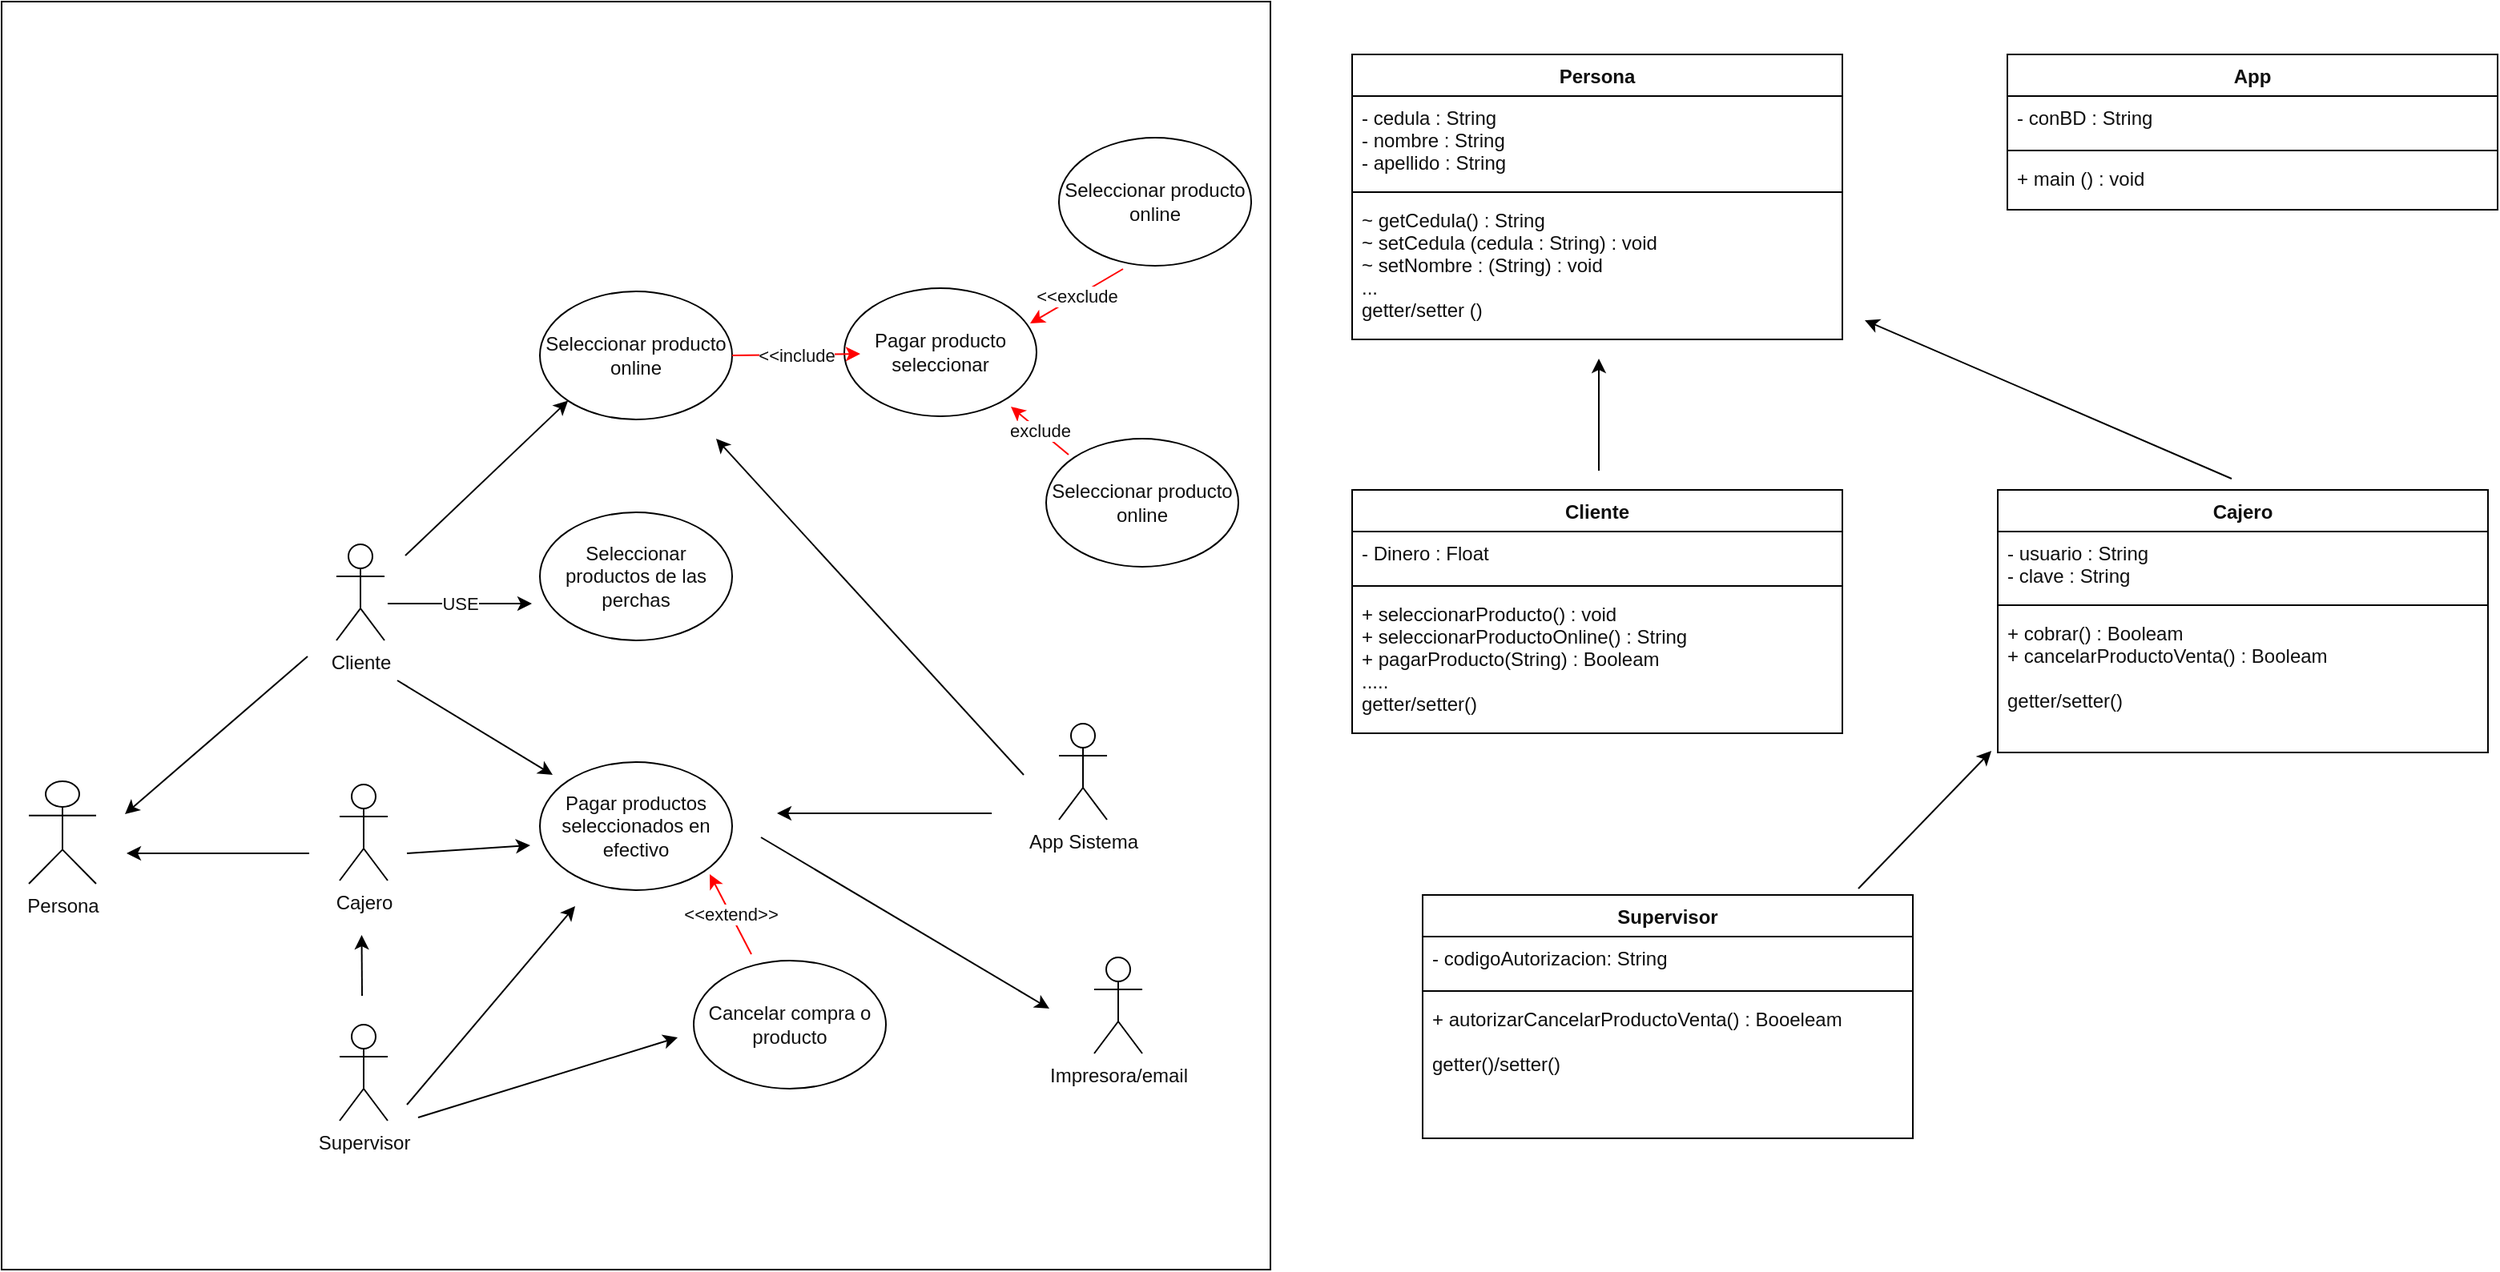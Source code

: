<mxfile>
    <diagram id="s9sfHroiZnZ5GVNHJ2E8" name="Página-1">
        <mxGraphModel dx="1931" dy="1609" grid="0" gridSize="10" guides="1" tooltips="1" connect="1" arrows="1" fold="1" page="1" pageScale="1" pageWidth="827" pageHeight="1169" background="#FFFFFF" math="0" shadow="0">
            <root>
                <mxCell id="0"/>
                <mxCell id="1" parent="0"/>
                <mxCell id="2" value="&lt;font color=&quot;#0f0f0f&quot;&gt;Persona&lt;/font&gt;" style="shape=umlActor;verticalLabelPosition=bottom;verticalAlign=top;html=1;outlineConnect=0;strokeColor=#030303;" parent="1" vertex="1">
                    <mxGeometry x="34" y="542" width="42" height="64" as="geometry"/>
                </mxCell>
                <mxCell id="5" value="Cliente" style="shape=umlActor;verticalLabelPosition=bottom;verticalAlign=top;html=1;outlineConnect=0;strokeColor=#030303;fontColor=#0F0F0F;" parent="1" vertex="1">
                    <mxGeometry x="226" y="394" width="30" height="60" as="geometry"/>
                </mxCell>
                <mxCell id="6" value="Cajero" style="shape=umlActor;verticalLabelPosition=bottom;verticalAlign=top;html=1;outlineConnect=0;strokeColor=#030303;fontColor=#0F0F0F;" parent="1" vertex="1">
                    <mxGeometry x="228" y="544" width="30" height="60" as="geometry"/>
                </mxCell>
                <mxCell id="7" value="Supervisor" style="shape=umlActor;verticalLabelPosition=bottom;verticalAlign=top;html=1;outlineConnect=0;strokeColor=#030303;fontColor=#0F0F0F;" parent="1" vertex="1">
                    <mxGeometry x="228" y="694" width="30" height="60" as="geometry"/>
                </mxCell>
                <mxCell id="12" value="" style="endArrow=classic;html=1;fontColor=#0F0F0F;strokeColor=#000000;" parent="1" edge="1">
                    <mxGeometry width="50" height="50" relative="1" as="geometry">
                        <mxPoint x="208" y="464" as="sourcePoint"/>
                        <mxPoint x="94" y="562.5" as="targetPoint"/>
                    </mxGeometry>
                </mxCell>
                <mxCell id="13" value="" style="endArrow=classic;html=1;fontColor=#0F0F0F;strokeColor=#000000;" parent="1" edge="1">
                    <mxGeometry width="50" height="50" relative="1" as="geometry">
                        <mxPoint x="209" y="587" as="sourcePoint"/>
                        <mxPoint x="95" y="587.0" as="targetPoint"/>
                    </mxGeometry>
                </mxCell>
                <mxCell id="15" value="" style="endArrow=classic;html=1;fontColor=#0F0F0F;strokeColor=#000000;" parent="1" edge="1">
                    <mxGeometry width="50" height="50" relative="1" as="geometry">
                        <mxPoint x="242" y="676" as="sourcePoint"/>
                        <mxPoint x="241.75" y="638" as="targetPoint"/>
                    </mxGeometry>
                </mxCell>
                <mxCell id="16" value="Seleccionar producto online" style="ellipse;whiteSpace=wrap;html=1;strokeColor=#000000;fontColor=#0F0F0F;fillColor=#FFFFFF;" parent="1" vertex="1">
                    <mxGeometry x="353" y="236" width="120" height="80" as="geometry"/>
                </mxCell>
                <mxCell id="17" value="Seleccionar productos de las perchas" style="ellipse;whiteSpace=wrap;html=1;strokeColor=#000000;fontColor=#0F0F0F;fillColor=#FFFFFF;" parent="1" vertex="1">
                    <mxGeometry x="353" y="374" width="120" height="80" as="geometry"/>
                </mxCell>
                <mxCell id="18" value="Pagar productos seleccionados en efectivo" style="ellipse;whiteSpace=wrap;html=1;strokeColor=#000000;fontColor=#0F0F0F;fillColor=#FFFFFF;" parent="1" vertex="1">
                    <mxGeometry x="353" y="530" width="120" height="80" as="geometry"/>
                </mxCell>
                <mxCell id="19" value="Cancelar compra o producto" style="ellipse;whiteSpace=wrap;html=1;strokeColor=#000000;fontColor=#0F0F0F;fillColor=#FFFFFF;" parent="1" vertex="1">
                    <mxGeometry x="449" y="654" width="120" height="80" as="geometry"/>
                </mxCell>
                <mxCell id="20" value="Pagar producto seleccionar" style="ellipse;whiteSpace=wrap;html=1;strokeColor=#000000;fontColor=#0F0F0F;fillColor=#FFFFFF;" parent="1" vertex="1">
                    <mxGeometry x="543" y="234" width="120" height="80" as="geometry"/>
                </mxCell>
                <mxCell id="21" value="Seleccionar producto online" style="ellipse;whiteSpace=wrap;html=1;strokeColor=#000000;fontColor=#0F0F0F;fillColor=#FFFFFF;" parent="1" vertex="1">
                    <mxGeometry x="677" y="140" width="120" height="80" as="geometry"/>
                </mxCell>
                <mxCell id="22" value="Seleccionar producto online" style="ellipse;whiteSpace=wrap;html=1;strokeColor=#000000;fontColor=#0F0F0F;fillColor=#FFFFFF;" parent="1" vertex="1">
                    <mxGeometry x="669" y="328" width="120" height="80" as="geometry"/>
                </mxCell>
                <mxCell id="25" value="" style="endArrow=classic;html=1;strokeColor=#000000;fontColor=#0F0F0F;entryX=0;entryY=1;entryDx=0;entryDy=0;" parent="1" target="16" edge="1">
                    <mxGeometry width="50" height="50" relative="1" as="geometry">
                        <mxPoint x="269" y="401" as="sourcePoint"/>
                        <mxPoint x="319" y="351" as="targetPoint"/>
                    </mxGeometry>
                </mxCell>
                <mxCell id="26" value="&lt;span style=&quot;background-color: rgb(255, 255, 255);&quot;&gt;USE&lt;/span&gt;" style="endArrow=classic;html=1;strokeColor=#000000;fontColor=#0F0F0F;" parent="1" edge="1">
                    <mxGeometry width="50" height="50" relative="1" as="geometry">
                        <mxPoint x="258" y="431" as="sourcePoint"/>
                        <mxPoint x="348" y="431" as="targetPoint"/>
                    </mxGeometry>
                </mxCell>
                <mxCell id="28" value="" style="endArrow=classic;html=1;labelBackgroundColor=#FFFFFF;strokeColor=#000000;fontColor=#0F0F0F;" parent="1" edge="1">
                    <mxGeometry width="50" height="50" relative="1" as="geometry">
                        <mxPoint x="264" y="479" as="sourcePoint"/>
                        <mxPoint x="361" y="538" as="targetPoint"/>
                    </mxGeometry>
                </mxCell>
                <mxCell id="29" value="" style="endArrow=classic;html=1;labelBackgroundColor=#FFFFFF;strokeColor=#000000;fontColor=#0F0F0F;" parent="1" edge="1">
                    <mxGeometry width="50" height="50" relative="1" as="geometry">
                        <mxPoint x="270" y="587" as="sourcePoint"/>
                        <mxPoint x="347" y="582" as="targetPoint"/>
                    </mxGeometry>
                </mxCell>
                <mxCell id="30" value="" style="endArrow=classic;html=1;labelBackgroundColor=#FFFFFF;strokeColor=#000000;fontColor=#0F0F0F;" parent="1" edge="1">
                    <mxGeometry width="50" height="50" relative="1" as="geometry">
                        <mxPoint x="270" y="744" as="sourcePoint"/>
                        <mxPoint x="375" y="620" as="targetPoint"/>
                    </mxGeometry>
                </mxCell>
                <mxCell id="31" value="" style="endArrow=classic;html=1;labelBackgroundColor=#FFFFFF;strokeColor=#000000;fontColor=#0F0F0F;" parent="1" edge="1">
                    <mxGeometry width="50" height="50" relative="1" as="geometry">
                        <mxPoint x="277" y="752" as="sourcePoint"/>
                        <mxPoint x="439" y="702" as="targetPoint"/>
                    </mxGeometry>
                </mxCell>
                <mxCell id="32" value="App Sistema" style="shape=umlActor;verticalLabelPosition=bottom;verticalAlign=top;html=1;outlineConnect=0;strokeColor=#000000;fontColor=#0F0F0F;fillColor=#FFFFFF;" parent="1" vertex="1">
                    <mxGeometry x="677" y="506" width="30" height="60" as="geometry"/>
                </mxCell>
                <mxCell id="33" value="Impresora/email" style="shape=umlActor;verticalLabelPosition=bottom;verticalAlign=top;html=1;outlineConnect=0;strokeColor=#000000;fontColor=#0F0F0F;fillColor=#FFFFFF;" parent="1" vertex="1">
                    <mxGeometry x="699" y="652" width="30" height="60" as="geometry"/>
                </mxCell>
                <mxCell id="34" value="&amp;lt;&amp;lt;extend&amp;gt;&amp;gt;" style="endArrow=classic;html=1;labelBackgroundColor=#FFFFFF;strokeColor=#FF0000;fontColor=#0F0F0F;" parent="1" edge="1">
                    <mxGeometry width="50" height="50" relative="1" as="geometry">
                        <mxPoint x="485" y="650" as="sourcePoint"/>
                        <mxPoint x="459" y="600" as="targetPoint"/>
                    </mxGeometry>
                </mxCell>
                <mxCell id="35" value="&amp;lt;&amp;lt;exclude" style="endArrow=classic;html=1;labelBackgroundColor=#FFFFFF;strokeColor=#FF0000;fontColor=#0F0F0F;" parent="1" edge="1">
                    <mxGeometry width="50" height="50" relative="1" as="geometry">
                        <mxPoint x="717" y="222" as="sourcePoint"/>
                        <mxPoint x="659" y="256" as="targetPoint"/>
                    </mxGeometry>
                </mxCell>
                <mxCell id="37" value="exclude" style="endArrow=classic;html=1;labelBackgroundColor=#FFFFFF;strokeColor=#FF0000;fontColor=#0F0F0F;" parent="1" edge="1">
                    <mxGeometry width="50" height="50" relative="1" as="geometry">
                        <mxPoint x="683" y="338" as="sourcePoint"/>
                        <mxPoint x="647" y="308" as="targetPoint"/>
                    </mxGeometry>
                </mxCell>
                <mxCell id="38" value="&amp;lt;&amp;lt;include" style="endArrow=classic;html=1;labelBackgroundColor=#FFFFFF;strokeColor=#FF0000;fontColor=#0F0F0F;exitX=1;exitY=0.5;exitDx=0;exitDy=0;" parent="1" source="16" edge="1">
                    <mxGeometry width="50" height="50" relative="1" as="geometry">
                        <mxPoint x="484" y="274.75" as="sourcePoint"/>
                        <mxPoint x="553" y="275" as="targetPoint"/>
                    </mxGeometry>
                </mxCell>
                <mxCell id="39" value="" style="endArrow=classic;html=1;labelBackgroundColor=#FFFFFF;strokeColor=#000000;fontColor=#0F0F0F;" parent="1" edge="1">
                    <mxGeometry width="50" height="50" relative="1" as="geometry">
                        <mxPoint x="655" y="538" as="sourcePoint"/>
                        <mxPoint x="463" y="328" as="targetPoint"/>
                    </mxGeometry>
                </mxCell>
                <mxCell id="40" value="" style="endArrow=classic;html=1;labelBackgroundColor=#FFFFFF;strokeColor=#000000;fontColor=#0F0F0F;" parent="1" edge="1">
                    <mxGeometry width="50" height="50" relative="1" as="geometry">
                        <mxPoint x="635" y="562" as="sourcePoint"/>
                        <mxPoint x="501" y="562" as="targetPoint"/>
                    </mxGeometry>
                </mxCell>
                <mxCell id="41" value="" style="endArrow=classic;html=1;labelBackgroundColor=#FFFFFF;strokeColor=#000000;fontColor=#0F0F0F;" parent="1" edge="1">
                    <mxGeometry width="50" height="50" relative="1" as="geometry">
                        <mxPoint x="491" y="577" as="sourcePoint"/>
                        <mxPoint x="671" y="684" as="targetPoint"/>
                    </mxGeometry>
                </mxCell>
                <mxCell id="42" value="Persona&#10;" style="swimlane;fontStyle=1;align=center;verticalAlign=top;childLayout=stackLayout;horizontal=1;startSize=26;horizontalStack=0;resizeParent=1;resizeParentMax=0;resizeLast=0;collapsible=1;marginBottom=0;strokeColor=#000000;fontColor=#0F0F0F;fillColor=#FFFFFF;" parent="1" vertex="1">
                    <mxGeometry x="860" y="88" width="306" height="178" as="geometry"/>
                </mxCell>
                <mxCell id="43" value="- cedula : String &#10;- nombre : String &#10;- apellido : String " style="text;strokeColor=none;fillColor=none;align=left;verticalAlign=top;spacingLeft=4;spacingRight=4;overflow=hidden;rotatable=0;points=[[0,0.5],[1,0.5]];portConstraint=eastwest;fontColor=#0F0F0F;" parent="42" vertex="1">
                    <mxGeometry y="26" width="306" height="56" as="geometry"/>
                </mxCell>
                <mxCell id="44" value="" style="line;strokeWidth=1;fillColor=none;align=left;verticalAlign=middle;spacingTop=-1;spacingLeft=3;spacingRight=3;rotatable=0;labelPosition=right;points=[];portConstraint=eastwest;strokeColor=inherit;fontColor=#0F0F0F;" parent="42" vertex="1">
                    <mxGeometry y="82" width="306" height="8" as="geometry"/>
                </mxCell>
                <mxCell id="45" value="~ getCedula() : String &#10;~ setCedula (cedula : String) : void &#10;~ setNombre : (String) : void &#10;...&#10;getter/setter ()" style="text;strokeColor=none;fillColor=none;align=left;verticalAlign=top;spacingLeft=4;spacingRight=4;overflow=hidden;rotatable=0;points=[[0,0.5],[1,0.5]];portConstraint=eastwest;fontColor=#0F0F0F;" parent="42" vertex="1">
                    <mxGeometry y="90" width="306" height="88" as="geometry"/>
                </mxCell>
                <mxCell id="46" value="Cliente" style="swimlane;fontStyle=1;align=center;verticalAlign=top;childLayout=stackLayout;horizontal=1;startSize=26;horizontalStack=0;resizeParent=1;resizeParentMax=0;resizeLast=0;collapsible=1;marginBottom=0;strokeColor=#000000;fontColor=#0F0F0F;fillColor=#FFFFFF;" parent="1" vertex="1">
                    <mxGeometry x="860" y="360" width="306" height="152" as="geometry"/>
                </mxCell>
                <mxCell id="47" value="- Dinero : Float" style="text;strokeColor=none;fillColor=none;align=left;verticalAlign=top;spacingLeft=4;spacingRight=4;overflow=hidden;rotatable=0;points=[[0,0.5],[1,0.5]];portConstraint=eastwest;fontColor=#0F0F0F;" parent="46" vertex="1">
                    <mxGeometry y="26" width="306" height="30" as="geometry"/>
                </mxCell>
                <mxCell id="48" value="" style="line;strokeWidth=1;fillColor=none;align=left;verticalAlign=middle;spacingTop=-1;spacingLeft=3;spacingRight=3;rotatable=0;labelPosition=right;points=[];portConstraint=eastwest;strokeColor=inherit;fontColor=#0F0F0F;" parent="46" vertex="1">
                    <mxGeometry y="56" width="306" height="8" as="geometry"/>
                </mxCell>
                <mxCell id="49" value="+ seleccionarProducto() : void &#10;+ seleccionarProductoOnline() : String &#10;+ pagarProducto(String) : Booleam &#10;.....&#10;getter/setter() " style="text;strokeColor=none;fillColor=none;align=left;verticalAlign=top;spacingLeft=4;spacingRight=4;overflow=hidden;rotatable=0;points=[[0,0.5],[1,0.5]];portConstraint=eastwest;fontColor=#0F0F0F;" parent="46" vertex="1">
                    <mxGeometry y="64" width="306" height="88" as="geometry"/>
                </mxCell>
                <mxCell id="50" value="" style="whiteSpace=wrap;html=1;aspect=fixed;strokeColor=#000000;fillColor=none;" vertex="1" parent="1">
                    <mxGeometry x="17" y="55" width="792" height="792" as="geometry"/>
                </mxCell>
                <mxCell id="51" value="App" style="swimlane;fontStyle=1;align=center;verticalAlign=top;childLayout=stackLayout;horizontal=1;startSize=26;horizontalStack=0;resizeParent=1;resizeParentMax=0;resizeLast=0;collapsible=1;marginBottom=0;strokeColor=#000000;fontColor=#0F0F0F;fillColor=#FFFFFF;" vertex="1" parent="1">
                    <mxGeometry x="1269" y="88" width="306" height="97" as="geometry"/>
                </mxCell>
                <mxCell id="52" value="- conBD : String " style="text;strokeColor=none;fillColor=none;align=left;verticalAlign=top;spacingLeft=4;spacingRight=4;overflow=hidden;rotatable=0;points=[[0,0.5],[1,0.5]];portConstraint=eastwest;fontColor=#0F0F0F;" vertex="1" parent="51">
                    <mxGeometry y="26" width="306" height="30" as="geometry"/>
                </mxCell>
                <mxCell id="53" value="" style="line;strokeWidth=1;fillColor=none;align=left;verticalAlign=middle;spacingTop=-1;spacingLeft=3;spacingRight=3;rotatable=0;labelPosition=right;points=[];portConstraint=eastwest;strokeColor=inherit;fontColor=#0F0F0F;" vertex="1" parent="51">
                    <mxGeometry y="56" width="306" height="8" as="geometry"/>
                </mxCell>
                <mxCell id="54" value="+ main () : void" style="text;strokeColor=none;fillColor=none;align=left;verticalAlign=top;spacingLeft=4;spacingRight=4;overflow=hidden;rotatable=0;points=[[0,0.5],[1,0.5]];portConstraint=eastwest;fontColor=#0F0F0F;" vertex="1" parent="51">
                    <mxGeometry y="64" width="306" height="33" as="geometry"/>
                </mxCell>
                <mxCell id="55" value="Cajero" style="swimlane;fontStyle=1;align=center;verticalAlign=top;childLayout=stackLayout;horizontal=1;startSize=26;horizontalStack=0;resizeParent=1;resizeParentMax=0;resizeLast=0;collapsible=1;marginBottom=0;strokeColor=#000000;fontColor=#0F0F0F;fillColor=#FFFFFF;" vertex="1" parent="1">
                    <mxGeometry x="1263" y="360" width="306" height="164" as="geometry"/>
                </mxCell>
                <mxCell id="56" value="- usuario : String &#10;- clave : String " style="text;strokeColor=none;fillColor=none;align=left;verticalAlign=top;spacingLeft=4;spacingRight=4;overflow=hidden;rotatable=0;points=[[0,0.5],[1,0.5]];portConstraint=eastwest;fontColor=#0F0F0F;" vertex="1" parent="55">
                    <mxGeometry y="26" width="306" height="42" as="geometry"/>
                </mxCell>
                <mxCell id="57" value="" style="line;strokeWidth=1;fillColor=none;align=left;verticalAlign=middle;spacingTop=-1;spacingLeft=3;spacingRight=3;rotatable=0;labelPosition=right;points=[];portConstraint=eastwest;strokeColor=inherit;fontColor=#0F0F0F;" vertex="1" parent="55">
                    <mxGeometry y="68" width="306" height="8" as="geometry"/>
                </mxCell>
                <mxCell id="58" value="+ cobrar() : Booleam &#10;+ cancelarProductoVenta() : Booleam &#10; &#10;getter/setter() " style="text;strokeColor=none;fillColor=none;align=left;verticalAlign=top;spacingLeft=4;spacingRight=4;overflow=hidden;rotatable=0;points=[[0,0.5],[1,0.5]];portConstraint=eastwest;fontColor=#0F0F0F;" vertex="1" parent="55">
                    <mxGeometry y="76" width="306" height="88" as="geometry"/>
                </mxCell>
                <mxCell id="59" value="Supervisor" style="swimlane;fontStyle=1;align=center;verticalAlign=top;childLayout=stackLayout;horizontal=1;startSize=26;horizontalStack=0;resizeParent=1;resizeParentMax=0;resizeLast=0;collapsible=1;marginBottom=0;strokeColor=#000000;fontColor=#0F0F0F;fillColor=#FFFFFF;" vertex="1" parent="1">
                    <mxGeometry x="904" y="613" width="306" height="152" as="geometry"/>
                </mxCell>
                <mxCell id="60" value="- codigoAutorizacion: String " style="text;strokeColor=none;fillColor=none;align=left;verticalAlign=top;spacingLeft=4;spacingRight=4;overflow=hidden;rotatable=0;points=[[0,0.5],[1,0.5]];portConstraint=eastwest;fontColor=#0F0F0F;" vertex="1" parent="59">
                    <mxGeometry y="26" width="306" height="30" as="geometry"/>
                </mxCell>
                <mxCell id="61" value="" style="line;strokeWidth=1;fillColor=none;align=left;verticalAlign=middle;spacingTop=-1;spacingLeft=3;spacingRight=3;rotatable=0;labelPosition=right;points=[];portConstraint=eastwest;strokeColor=inherit;fontColor=#0F0F0F;" vertex="1" parent="59">
                    <mxGeometry y="56" width="306" height="8" as="geometry"/>
                </mxCell>
                <mxCell id="62" value="+ autorizarCancelarProductoVenta() : Booeleam &#10;&#10;getter()/setter() " style="text;strokeColor=none;fillColor=none;align=left;verticalAlign=top;spacingLeft=4;spacingRight=4;overflow=hidden;rotatable=0;points=[[0,0.5],[1,0.5]];portConstraint=eastwest;fontColor=#0F0F0F;" vertex="1" parent="59">
                    <mxGeometry y="64" width="306" height="88" as="geometry"/>
                </mxCell>
                <mxCell id="63" value="" style="endArrow=classic;html=1;strokeColor=#030303;" edge="1" parent="1">
                    <mxGeometry width="50" height="50" relative="1" as="geometry">
                        <mxPoint x="1014" y="348" as="sourcePoint"/>
                        <mxPoint x="1014" y="278" as="targetPoint"/>
                    </mxGeometry>
                </mxCell>
                <mxCell id="64" value="" style="endArrow=classic;html=1;strokeColor=#030303;entryX=-0.013;entryY=0.989;entryDx=0;entryDy=0;entryPerimeter=0;" edge="1" parent="1" target="58">
                    <mxGeometry width="50" height="50" relative="1" as="geometry">
                        <mxPoint x="1176.0" y="609" as="sourcePoint"/>
                        <mxPoint x="1176.0" y="539" as="targetPoint"/>
                    </mxGeometry>
                </mxCell>
                <mxCell id="65" value="" style="endArrow=classic;html=1;strokeColor=#030303;" edge="1" parent="1">
                    <mxGeometry width="50" height="50" relative="1" as="geometry">
                        <mxPoint x="1409.0" y="353" as="sourcePoint"/>
                        <mxPoint x="1180" y="254" as="targetPoint"/>
                    </mxGeometry>
                </mxCell>
            </root>
        </mxGraphModel>
    </diagram>
</mxfile>
